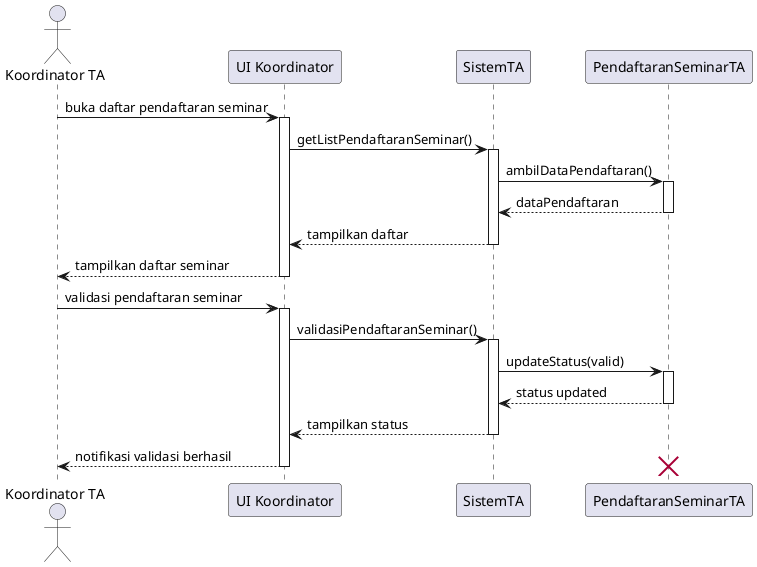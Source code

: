 @startuml
actor "Koordinator TA" as Koordinator
participant "UI Koordinator" as UI
participant "SistemTA" as Sistem
participant "PendaftaranSeminarTA" as PendaftaranSeminar

Koordinator -> UI: buka daftar pendaftaran seminar
activate UI
UI -> Sistem: getListPendaftaranSeminar()
activate Sistem
Sistem -> PendaftaranSeminar: ambilDataPendaftaran()
activate PendaftaranSeminar
PendaftaranSeminar --> Sistem: dataPendaftaran
deactivate PendaftaranSeminar
Sistem --> UI: tampilkan daftar
deactivate Sistem
UI --> Koordinator: tampilkan daftar seminar
deactivate UI

Koordinator -> UI: validasi pendaftaran seminar
activate UI
UI -> Sistem: validasiPendaftaranSeminar()
activate Sistem
Sistem -> PendaftaranSeminar: updateStatus(valid)
activate PendaftaranSeminar
PendaftaranSeminar --> Sistem: status updated
deactivate PendaftaranSeminar
Sistem --> UI: tampilkan status
deactivate Sistem
UI --> Koordinator: notifikasi validasi berhasil
deactivate UI

destroy PendaftaranSeminar
@enduml
@startuml
actor "Koordinator TA" as Koordinator
participant "UI Koordinator" as UI
participant "SistemTA" as Sistem
participant "PendaftaranSeminarTA" as PendaftaranSeminar

Koordinator -> UI: buka daftar pendaftaran seminar
activate UI
UI -> Sistem: getListPendaftaranSeminar()
activate Sistem
Sistem -> PendaftaranSeminar: ambilDataPendaftaran()
activate PendaftaranSeminar
PendaftaranSeminar --> Sistem: dataPendaftaran
deactivate PendaftaranSeminar
Sistem --> UI: tampilkan daftar
deactivate Sistem
UI --> Koordinator: tampilkan daftar seminar
deactivate UI

Koordinator -> UI: validasi pendaftaran seminar
activate UI
UI -> Sistem: validasiPendaftaranSeminar()
activate Sistem
Sistem -> PendaftaranSeminar: updateStatus(valid)
activate PendaftaranSeminar
PendaftaranSeminar --> Sistem: status updated
deactivate PendaftaranSeminar
Sistem --> UI: tampilkan status
deactivate Sistem
UI --> Koordinator: notifikasi validasi berhasil
deactivate UI

destroy PendaftaranSeminar
@enduml
